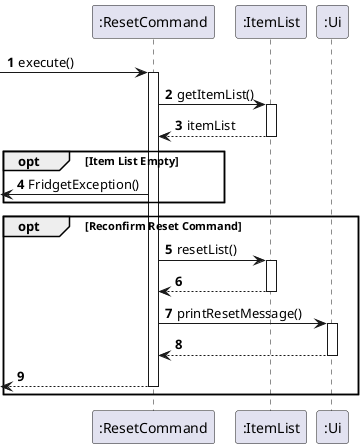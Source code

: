 @startuml
'https://plantuml.com/sequence-diagram

autonumber

-> ":ResetCommand": execute()
activate ":ResetCommand"

":ResetCommand" -> ":ItemList": getItemList()
activate ":ItemList"
":ResetCommand" <-- ":ItemList": itemList
deactivate ":ItemList"

opt Item List Empty
<- ":ResetCommand": FridgetException()
end

opt Reconfirm Reset Command

    ":ResetCommand" -> ":ItemList": resetList()
    activate ":ItemList"
    ":ResetCommand" <-- ":ItemList":
    deactivate ":ItemList"

    ":ResetCommand" -> ":Ui": printResetMessage()
    activate ":Ui"
    ":ResetCommand" <-- ":Ui"
    deactivate ":Ui"

    <-- ":ResetCommand"
    deactivate ":ResetCommand"
end

@enduml